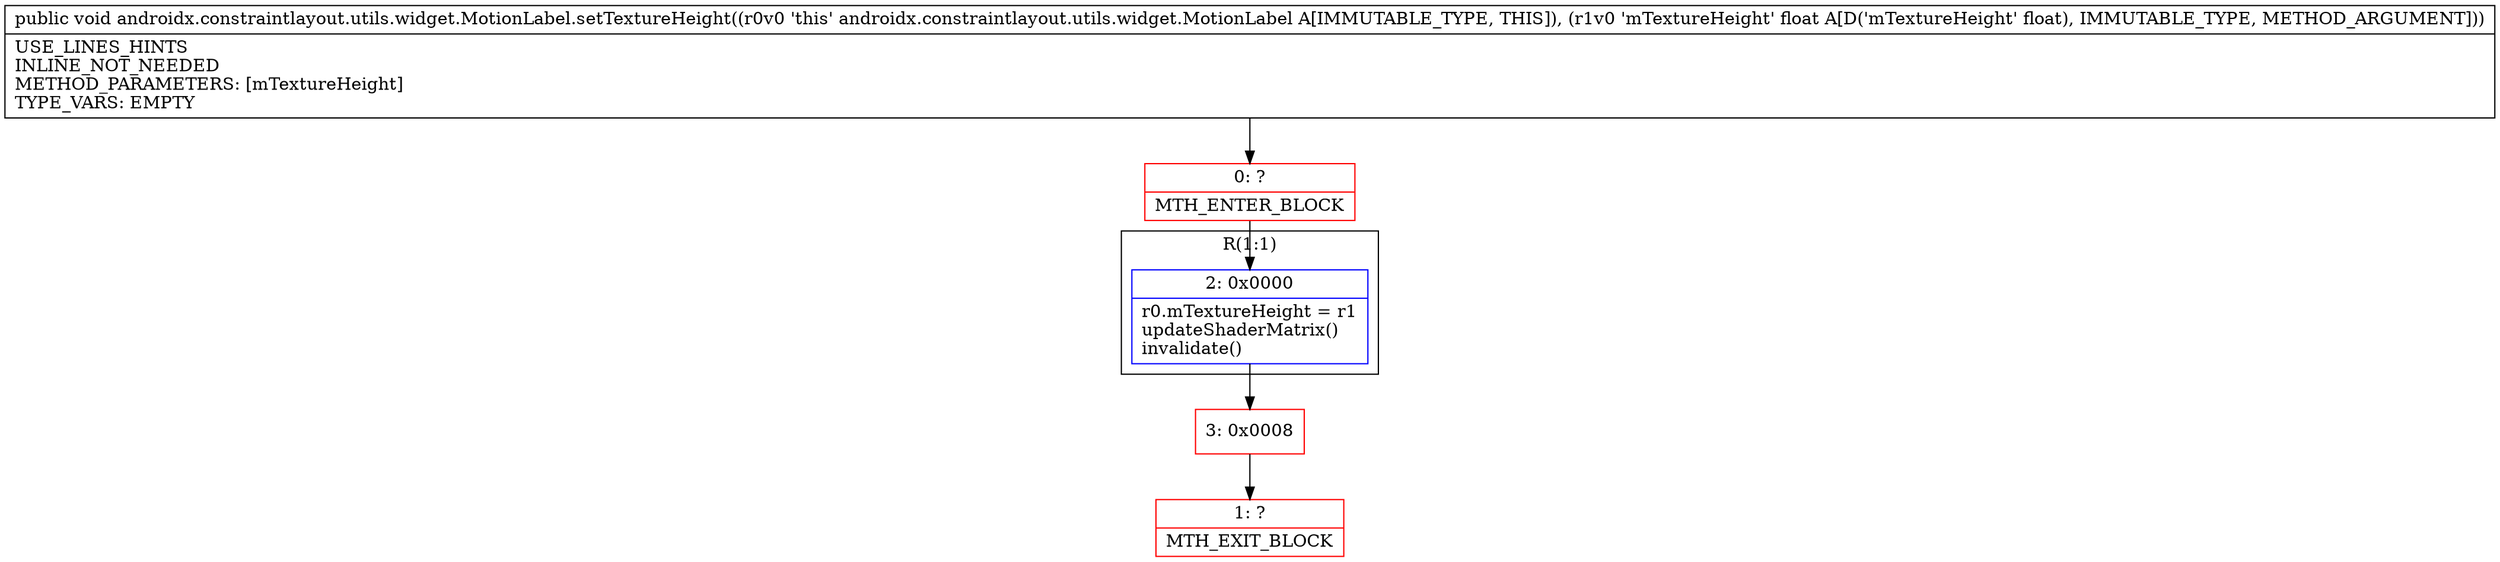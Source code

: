 digraph "CFG forandroidx.constraintlayout.utils.widget.MotionLabel.setTextureHeight(F)V" {
subgraph cluster_Region_919826435 {
label = "R(1:1)";
node [shape=record,color=blue];
Node_2 [shape=record,label="{2\:\ 0x0000|r0.mTextureHeight = r1\lupdateShaderMatrix()\linvalidate()\l}"];
}
Node_0 [shape=record,color=red,label="{0\:\ ?|MTH_ENTER_BLOCK\l}"];
Node_3 [shape=record,color=red,label="{3\:\ 0x0008}"];
Node_1 [shape=record,color=red,label="{1\:\ ?|MTH_EXIT_BLOCK\l}"];
MethodNode[shape=record,label="{public void androidx.constraintlayout.utils.widget.MotionLabel.setTextureHeight((r0v0 'this' androidx.constraintlayout.utils.widget.MotionLabel A[IMMUTABLE_TYPE, THIS]), (r1v0 'mTextureHeight' float A[D('mTextureHeight' float), IMMUTABLE_TYPE, METHOD_ARGUMENT]))  | USE_LINES_HINTS\lINLINE_NOT_NEEDED\lMETHOD_PARAMETERS: [mTextureHeight]\lTYPE_VARS: EMPTY\l}"];
MethodNode -> Node_0;Node_2 -> Node_3;
Node_0 -> Node_2;
Node_3 -> Node_1;
}

